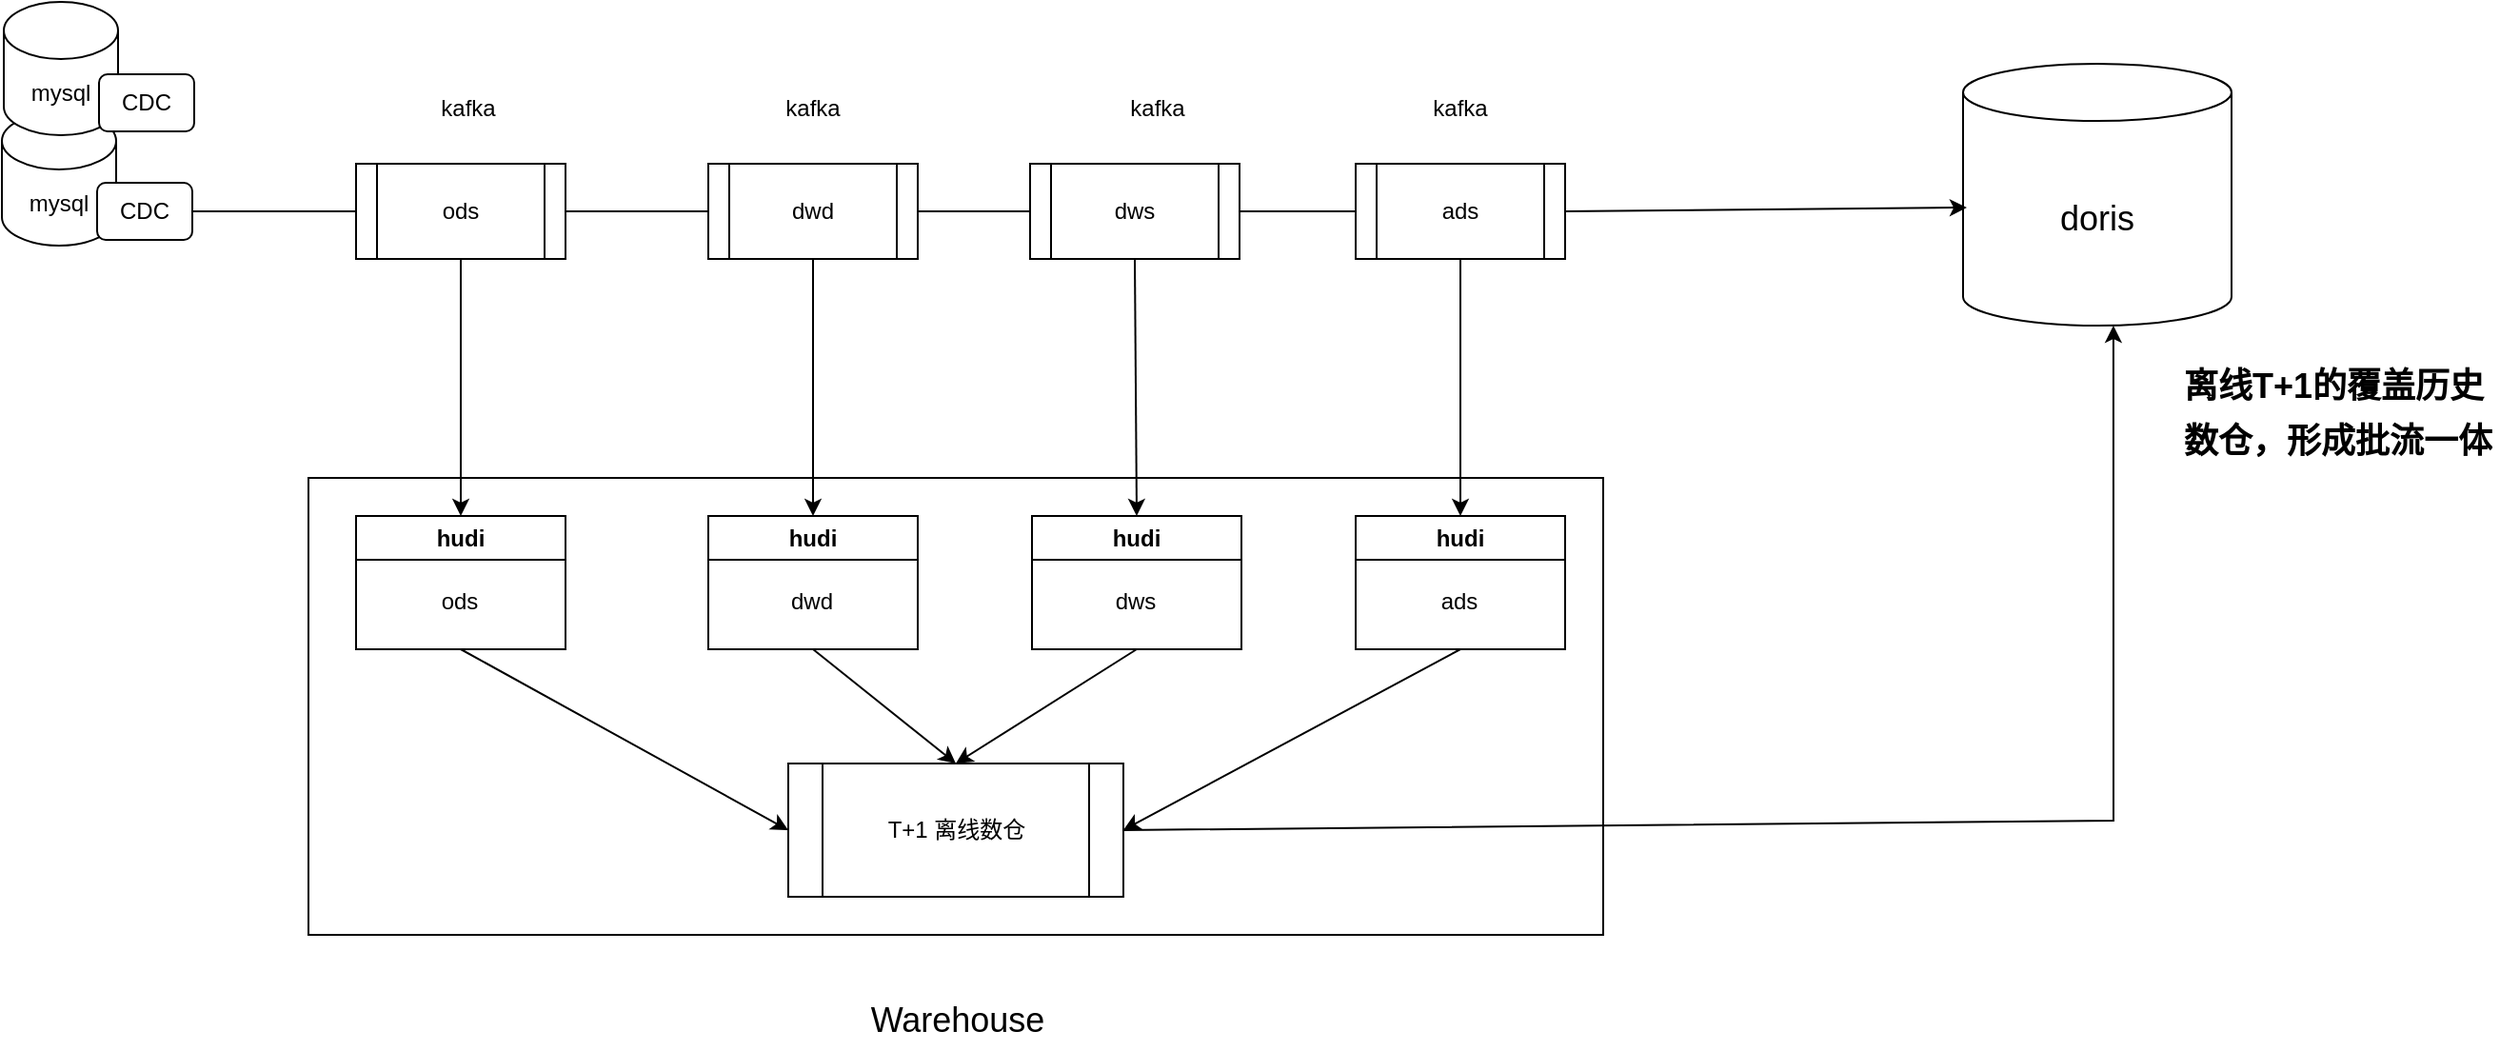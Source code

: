 <mxfile version="21.6.5" type="github">
  <diagram name="第 1 页" id="wGria_mO5ZB0Emoq7oFx">
    <mxGraphModel dx="1194" dy="502" grid="1" gridSize="10" guides="1" tooltips="1" connect="1" arrows="1" fold="1" page="1" pageScale="1" pageWidth="3300" pageHeight="4681" math="0" shadow="0">
      <root>
        <mxCell id="0" />
        <mxCell id="1" parent="0" />
        <mxCell id="6RqrI3Yag7Gs7qb8DGyn-2" value="mysql" style="shape=cylinder3;whiteSpace=wrap;html=1;boundedLbl=1;backgroundOutline=1;size=15;" vertex="1" parent="1">
          <mxGeometry x="69" y="88" width="60" height="70" as="geometry" />
        </mxCell>
        <mxCell id="6RqrI3Yag7Gs7qb8DGyn-1" value="mysql" style="shape=cylinder3;whiteSpace=wrap;html=1;boundedLbl=1;backgroundOutline=1;size=15;" vertex="1" parent="1">
          <mxGeometry x="70" y="30" width="60" height="70" as="geometry" />
        </mxCell>
        <mxCell id="6RqrI3Yag7Gs7qb8DGyn-3" value="CDC" style="rounded=1;whiteSpace=wrap;html=1;" vertex="1" parent="1">
          <mxGeometry x="120" y="68" width="50" height="30" as="geometry" />
        </mxCell>
        <mxCell id="6RqrI3Yag7Gs7qb8DGyn-4" value="CDC" style="rounded=1;whiteSpace=wrap;html=1;" vertex="1" parent="1">
          <mxGeometry x="119" y="125" width="50" height="30" as="geometry" />
        </mxCell>
        <mxCell id="6RqrI3Yag7Gs7qb8DGyn-5" value="ods" style="shape=process;whiteSpace=wrap;html=1;backgroundOutline=1;" vertex="1" parent="1">
          <mxGeometry x="255" y="115" width="110" height="50" as="geometry" />
        </mxCell>
        <mxCell id="6RqrI3Yag7Gs7qb8DGyn-6" value="" style="endArrow=none;html=1;rounded=0;exitX=1;exitY=0.5;exitDx=0;exitDy=0;entryX=0;entryY=0.5;entryDx=0;entryDy=0;" edge="1" parent="1" source="6RqrI3Yag7Gs7qb8DGyn-4" target="6RqrI3Yag7Gs7qb8DGyn-5">
          <mxGeometry width="50" height="50" relative="1" as="geometry">
            <mxPoint x="330" y="280" as="sourcePoint" />
            <mxPoint x="380" y="230" as="targetPoint" />
          </mxGeometry>
        </mxCell>
        <mxCell id="6RqrI3Yag7Gs7qb8DGyn-7" value="kafka" style="text;html=1;strokeColor=none;fillColor=none;align=center;verticalAlign=middle;whiteSpace=wrap;rounded=0;" vertex="1" parent="1">
          <mxGeometry x="284" y="71" width="60" height="30" as="geometry" />
        </mxCell>
        <mxCell id="6RqrI3Yag7Gs7qb8DGyn-8" value="dwd" style="shape=process;whiteSpace=wrap;html=1;backgroundOutline=1;" vertex="1" parent="1">
          <mxGeometry x="440" y="115" width="110" height="50" as="geometry" />
        </mxCell>
        <mxCell id="6RqrI3Yag7Gs7qb8DGyn-9" value="" style="endArrow=none;html=1;rounded=0;exitX=1;exitY=0.5;exitDx=0;exitDy=0;" edge="1" parent="1" source="6RqrI3Yag7Gs7qb8DGyn-5">
          <mxGeometry width="50" height="50" relative="1" as="geometry">
            <mxPoint x="410" y="139.5" as="sourcePoint" />
            <mxPoint x="440" y="140" as="targetPoint" />
          </mxGeometry>
        </mxCell>
        <mxCell id="6RqrI3Yag7Gs7qb8DGyn-10" value="kafka" style="text;html=1;strokeColor=none;fillColor=none;align=center;verticalAlign=middle;whiteSpace=wrap;rounded=0;" vertex="1" parent="1">
          <mxGeometry x="465" y="71" width="60" height="30" as="geometry" />
        </mxCell>
        <mxCell id="6RqrI3Yag7Gs7qb8DGyn-12" value="dws" style="shape=process;whiteSpace=wrap;html=1;backgroundOutline=1;" vertex="1" parent="1">
          <mxGeometry x="609" y="115" width="110" height="50" as="geometry" />
        </mxCell>
        <mxCell id="6RqrI3Yag7Gs7qb8DGyn-13" value="" style="endArrow=none;html=1;rounded=0;exitX=1;exitY=0.5;exitDx=0;exitDy=0;entryX=0;entryY=0.5;entryDx=0;entryDy=0;" edge="1" parent="1" source="6RqrI3Yag7Gs7qb8DGyn-8" target="6RqrI3Yag7Gs7qb8DGyn-12">
          <mxGeometry width="50" height="50" relative="1" as="geometry">
            <mxPoint x="550" y="139.5" as="sourcePoint" />
            <mxPoint x="610" y="140" as="targetPoint" />
            <Array as="points" />
          </mxGeometry>
        </mxCell>
        <mxCell id="6RqrI3Yag7Gs7qb8DGyn-14" value="kafka" style="text;html=1;strokeColor=none;fillColor=none;align=center;verticalAlign=middle;whiteSpace=wrap;rounded=0;" vertex="1" parent="1">
          <mxGeometry x="646" y="71" width="60" height="30" as="geometry" />
        </mxCell>
        <mxCell id="6RqrI3Yag7Gs7qb8DGyn-15" value="" style="rounded=0;whiteSpace=wrap;html=1;" vertex="1" parent="1">
          <mxGeometry x="230" y="280" width="680" height="240" as="geometry" />
        </mxCell>
        <mxCell id="6RqrI3Yag7Gs7qb8DGyn-16" value="&lt;font style=&quot;font-size: 18px;&quot;&gt;Warehouse&lt;/font&gt;" style="text;html=1;strokeColor=none;fillColor=none;align=center;verticalAlign=middle;whiteSpace=wrap;rounded=0;" vertex="1" parent="1">
          <mxGeometry x="530" y="550" width="82" height="30" as="geometry" />
        </mxCell>
        <mxCell id="6RqrI3Yag7Gs7qb8DGyn-17" value="hudi" style="swimlane;whiteSpace=wrap;html=1;" vertex="1" parent="1">
          <mxGeometry x="255" y="300" width="110" height="70" as="geometry" />
        </mxCell>
        <mxCell id="6RqrI3Yag7Gs7qb8DGyn-18" value="ods" style="text;html=1;align=center;verticalAlign=middle;resizable=0;points=[];autosize=1;strokeColor=none;fillColor=none;" vertex="1" parent="6RqrI3Yag7Gs7qb8DGyn-17">
          <mxGeometry x="34" y="30" width="40" height="30" as="geometry" />
        </mxCell>
        <mxCell id="6RqrI3Yag7Gs7qb8DGyn-19" value="hudi" style="swimlane;whiteSpace=wrap;html=1;" vertex="1" parent="1">
          <mxGeometry x="440" y="300" width="110" height="70" as="geometry" />
        </mxCell>
        <mxCell id="6RqrI3Yag7Gs7qb8DGyn-20" value="dwd" style="text;html=1;align=center;verticalAlign=middle;resizable=0;points=[];autosize=1;strokeColor=none;fillColor=none;" vertex="1" parent="6RqrI3Yag7Gs7qb8DGyn-19">
          <mxGeometry x="29" y="30" width="50" height="30" as="geometry" />
        </mxCell>
        <mxCell id="6RqrI3Yag7Gs7qb8DGyn-21" value="hudi" style="swimlane;whiteSpace=wrap;html=1;" vertex="1" parent="1">
          <mxGeometry x="610" y="300" width="110" height="70" as="geometry" />
        </mxCell>
        <mxCell id="6RqrI3Yag7Gs7qb8DGyn-22" value="dws" style="text;html=1;align=center;verticalAlign=middle;resizable=0;points=[];autosize=1;strokeColor=none;fillColor=none;" vertex="1" parent="6RqrI3Yag7Gs7qb8DGyn-21">
          <mxGeometry x="34" y="30" width="40" height="30" as="geometry" />
        </mxCell>
        <mxCell id="6RqrI3Yag7Gs7qb8DGyn-23" value="ads" style="shape=process;whiteSpace=wrap;html=1;backgroundOutline=1;" vertex="1" parent="1">
          <mxGeometry x="780" y="115" width="110" height="50" as="geometry" />
        </mxCell>
        <mxCell id="6RqrI3Yag7Gs7qb8DGyn-24" value="kafka" style="text;html=1;strokeColor=none;fillColor=none;align=center;verticalAlign=middle;whiteSpace=wrap;rounded=0;" vertex="1" parent="1">
          <mxGeometry x="805" y="71" width="60" height="30" as="geometry" />
        </mxCell>
        <mxCell id="6RqrI3Yag7Gs7qb8DGyn-25" value="hudi" style="swimlane;whiteSpace=wrap;html=1;" vertex="1" parent="1">
          <mxGeometry x="780" y="300" width="110" height="70" as="geometry" />
        </mxCell>
        <mxCell id="6RqrI3Yag7Gs7qb8DGyn-26" value="ads" style="text;html=1;align=center;verticalAlign=middle;resizable=0;points=[];autosize=1;strokeColor=none;fillColor=none;" vertex="1" parent="6RqrI3Yag7Gs7qb8DGyn-25">
          <mxGeometry x="34" y="30" width="40" height="30" as="geometry" />
        </mxCell>
        <mxCell id="6RqrI3Yag7Gs7qb8DGyn-27" value="" style="endArrow=classic;html=1;rounded=0;exitX=0.5;exitY=1;exitDx=0;exitDy=0;" edge="1" parent="1" source="6RqrI3Yag7Gs7qb8DGyn-5" target="6RqrI3Yag7Gs7qb8DGyn-17">
          <mxGeometry width="50" height="50" relative="1" as="geometry">
            <mxPoint x="630" y="310" as="sourcePoint" />
            <mxPoint x="680" y="260" as="targetPoint" />
          </mxGeometry>
        </mxCell>
        <mxCell id="6RqrI3Yag7Gs7qb8DGyn-28" value="" style="endArrow=classic;html=1;rounded=0;exitX=0.5;exitY=1;exitDx=0;exitDy=0;" edge="1" parent="1" source="6RqrI3Yag7Gs7qb8DGyn-8" target="6RqrI3Yag7Gs7qb8DGyn-19">
          <mxGeometry width="50" height="50" relative="1" as="geometry">
            <mxPoint x="560" y="210" as="sourcePoint" />
            <mxPoint x="560" y="345" as="targetPoint" />
          </mxGeometry>
        </mxCell>
        <mxCell id="6RqrI3Yag7Gs7qb8DGyn-29" value="" style="endArrow=classic;html=1;rounded=0;exitX=0.5;exitY=1;exitDx=0;exitDy=0;entryX=0.5;entryY=0;entryDx=0;entryDy=0;" edge="1" parent="1" source="6RqrI3Yag7Gs7qb8DGyn-12" target="6RqrI3Yag7Gs7qb8DGyn-21">
          <mxGeometry width="50" height="50" relative="1" as="geometry">
            <mxPoint x="505" y="175" as="sourcePoint" />
            <mxPoint x="505" y="310" as="targetPoint" />
          </mxGeometry>
        </mxCell>
        <mxCell id="6RqrI3Yag7Gs7qb8DGyn-30" value="" style="endArrow=none;html=1;rounded=0;exitX=1;exitY=0.5;exitDx=0;exitDy=0;entryX=0;entryY=0.5;entryDx=0;entryDy=0;" edge="1" parent="1" source="6RqrI3Yag7Gs7qb8DGyn-12" target="6RqrI3Yag7Gs7qb8DGyn-23">
          <mxGeometry width="50" height="50" relative="1" as="geometry">
            <mxPoint x="560" y="150" as="sourcePoint" />
            <mxPoint x="619" y="150" as="targetPoint" />
            <Array as="points" />
          </mxGeometry>
        </mxCell>
        <mxCell id="6RqrI3Yag7Gs7qb8DGyn-31" value="" style="endArrow=classic;html=1;rounded=0;exitX=0.5;exitY=1;exitDx=0;exitDy=0;" edge="1" parent="1" source="6RqrI3Yag7Gs7qb8DGyn-23" target="6RqrI3Yag7Gs7qb8DGyn-25">
          <mxGeometry width="50" height="50" relative="1" as="geometry">
            <mxPoint x="674" y="175" as="sourcePoint" />
            <mxPoint x="675" y="310" as="targetPoint" />
          </mxGeometry>
        </mxCell>
        <mxCell id="6RqrI3Yag7Gs7qb8DGyn-32" value="&lt;font style=&quot;font-size: 18px;&quot;&gt;doris&lt;/font&gt;" style="shape=cylinder3;whiteSpace=wrap;html=1;boundedLbl=1;backgroundOutline=1;size=15;" vertex="1" parent="1">
          <mxGeometry x="1099" y="62.5" width="141" height="137.5" as="geometry" />
        </mxCell>
        <mxCell id="6RqrI3Yag7Gs7qb8DGyn-35" value="T+1 离线数仓" style="shape=process;whiteSpace=wrap;html=1;backgroundOutline=1;" vertex="1" parent="1">
          <mxGeometry x="482" y="430" width="176" height="70" as="geometry" />
        </mxCell>
        <mxCell id="6RqrI3Yag7Gs7qb8DGyn-36" value="" style="endArrow=classic;html=1;rounded=0;exitX=0.5;exitY=1;exitDx=0;exitDy=0;entryX=0;entryY=0.5;entryDx=0;entryDy=0;" edge="1" parent="1" source="6RqrI3Yag7Gs7qb8DGyn-17" target="6RqrI3Yag7Gs7qb8DGyn-35">
          <mxGeometry width="50" height="50" relative="1" as="geometry">
            <mxPoint x="770" y="500" as="sourcePoint" />
            <mxPoint x="820" y="450" as="targetPoint" />
          </mxGeometry>
        </mxCell>
        <mxCell id="6RqrI3Yag7Gs7qb8DGyn-37" value="" style="endArrow=classic;html=1;rounded=0;exitX=0.5;exitY=1;exitDx=0;exitDy=0;entryX=0.5;entryY=0;entryDx=0;entryDy=0;" edge="1" parent="1" source="6RqrI3Yag7Gs7qb8DGyn-19" target="6RqrI3Yag7Gs7qb8DGyn-35">
          <mxGeometry width="50" height="50" relative="1" as="geometry">
            <mxPoint x="320" y="660" as="sourcePoint" />
            <mxPoint x="370" y="610" as="targetPoint" />
          </mxGeometry>
        </mxCell>
        <mxCell id="6RqrI3Yag7Gs7qb8DGyn-38" value="" style="endArrow=classic;html=1;rounded=0;exitX=0.5;exitY=1;exitDx=0;exitDy=0;entryX=0.5;entryY=0;entryDx=0;entryDy=0;" edge="1" parent="1" source="6RqrI3Yag7Gs7qb8DGyn-21" target="6RqrI3Yag7Gs7qb8DGyn-35">
          <mxGeometry width="50" height="50" relative="1" as="geometry">
            <mxPoint x="505" y="380" as="sourcePoint" />
            <mxPoint x="580" y="440" as="targetPoint" />
          </mxGeometry>
        </mxCell>
        <mxCell id="6RqrI3Yag7Gs7qb8DGyn-39" value="" style="endArrow=classic;html=1;rounded=0;exitX=0.5;exitY=1;exitDx=0;exitDy=0;entryX=1;entryY=0.5;entryDx=0;entryDy=0;" edge="1" parent="1" source="6RqrI3Yag7Gs7qb8DGyn-25" target="6RqrI3Yag7Gs7qb8DGyn-35">
          <mxGeometry width="50" height="50" relative="1" as="geometry">
            <mxPoint x="770" y="500" as="sourcePoint" />
            <mxPoint x="820" y="450" as="targetPoint" />
          </mxGeometry>
        </mxCell>
        <mxCell id="6RqrI3Yag7Gs7qb8DGyn-40" value="" style="endArrow=classic;html=1;rounded=0;exitX=1;exitY=0.5;exitDx=0;exitDy=0;entryX=0.014;entryY=0.549;entryDx=0;entryDy=0;entryPerimeter=0;" edge="1" parent="1" source="6RqrI3Yag7Gs7qb8DGyn-23" target="6RqrI3Yag7Gs7qb8DGyn-32">
          <mxGeometry width="50" height="50" relative="1" as="geometry">
            <mxPoint x="1070" y="320" as="sourcePoint" />
            <mxPoint x="1120" y="270" as="targetPoint" />
          </mxGeometry>
        </mxCell>
        <mxCell id="6RqrI3Yag7Gs7qb8DGyn-41" value="" style="endArrow=classic;html=1;rounded=0;exitX=1;exitY=0.5;exitDx=0;exitDy=0;entryX=0.56;entryY=1;entryDx=0;entryDy=0;entryPerimeter=0;" edge="1" parent="1" source="6RqrI3Yag7Gs7qb8DGyn-35" target="6RqrI3Yag7Gs7qb8DGyn-32">
          <mxGeometry width="50" height="50" relative="1" as="geometry">
            <mxPoint x="1020" y="450" as="sourcePoint" />
            <mxPoint x="1070" y="400" as="targetPoint" />
            <Array as="points">
              <mxPoint x="1178" y="460" />
            </Array>
          </mxGeometry>
        </mxCell>
        <mxCell id="6RqrI3Yag7Gs7qb8DGyn-42" value="&lt;h1&gt;&lt;font style=&quot;font-size: 18px;&quot;&gt;离线T+1的覆盖历史数仓，形成批流一体&lt;/font&gt;&lt;/h1&gt;" style="text;html=1;strokeColor=none;fillColor=none;spacing=5;spacingTop=-20;whiteSpace=wrap;overflow=hidden;rounded=0;" vertex="1" parent="1">
          <mxGeometry x="1210" y="210" width="170" height="80" as="geometry" />
        </mxCell>
      </root>
    </mxGraphModel>
  </diagram>
</mxfile>

